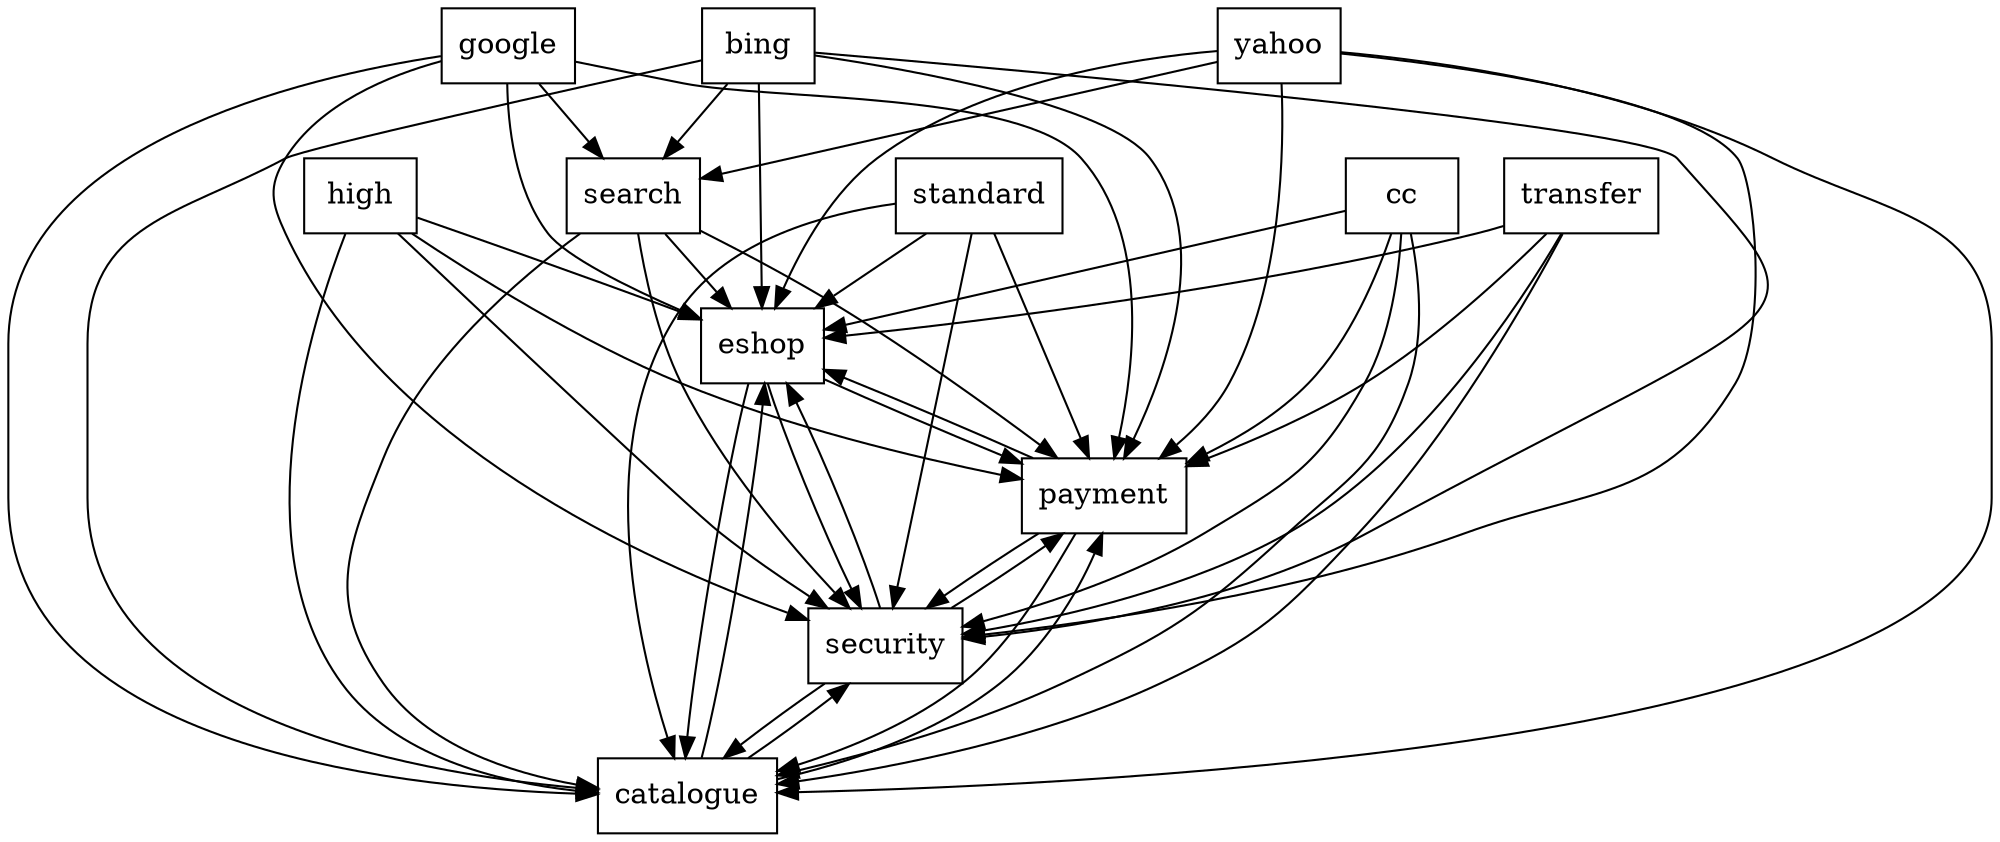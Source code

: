 digraph{
graph [rankdir=TB];
node [shape=box];
edge [arrowhead=normal];
0[label="eshop",]
1[label="transfer",]
2[label="google",]
3[label="payment",]
4[label="standard",]
5[label="catalogue",]
6[label="search",]
7[label="bing",]
8[label="security",]
9[label="high",]
10[label="cc",]
11[label="yahoo",]
0->3[label="",]
0->5[label="",]
0->8[label="",]
1->0[label="",]
1->3[label="",]
1->5[label="",]
1->8[label="",]
2->0[label="",]
2->3[label="",]
2->5[label="",]
2->6[label="",]
2->8[label="",]
3->0[label="",]
3->5[label="",]
3->8[label="",]
4->0[label="",]
4->3[label="",]
4->5[label="",]
4->8[label="",]
5->0[label="",]
5->3[label="",]
5->8[label="",]
6->0[label="",]
6->3[label="",]
6->5[label="",]
6->8[label="",]
7->0[label="",]
7->3[label="",]
7->5[label="",]
7->6[label="",]
7->8[label="",]
8->0[label="",]
8->3[label="",]
8->5[label="",]
9->0[label="",]
9->3[label="",]
9->5[label="",]
9->8[label="",]
10->0[label="",]
10->3[label="",]
10->5[label="",]
10->8[label="",]
11->0[label="",]
11->3[label="",]
11->5[label="",]
11->6[label="",]
11->8[label="",]
}
